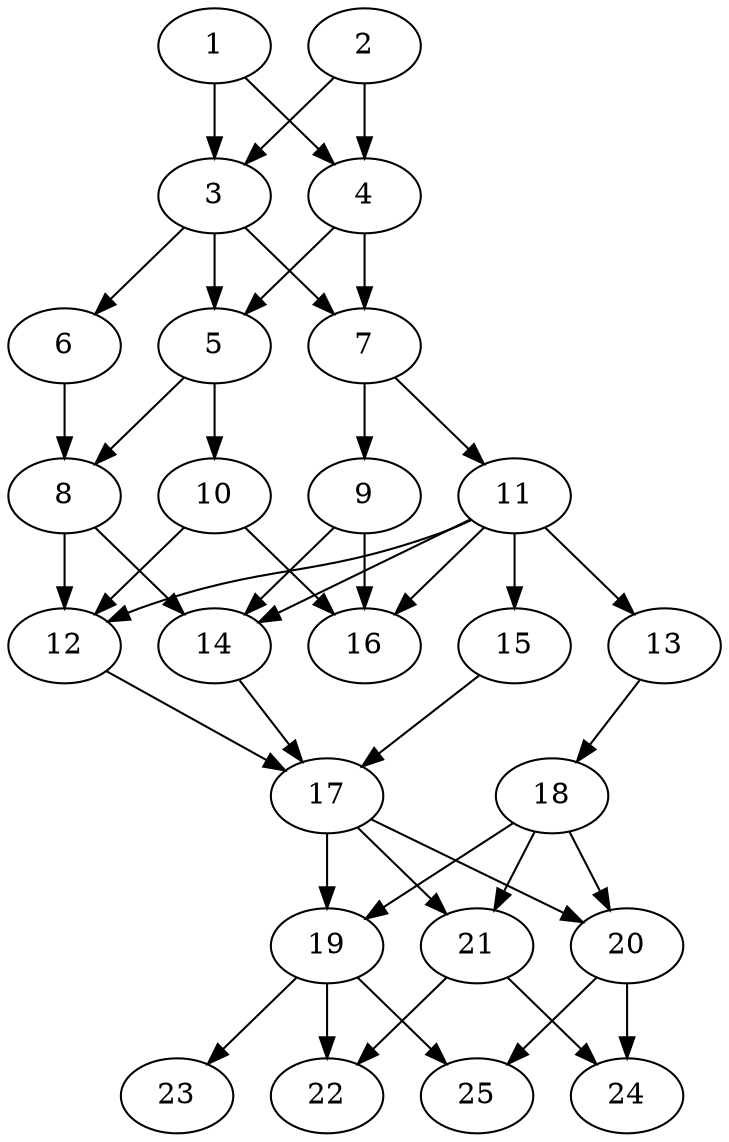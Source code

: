 // DAG automatically generated by daggen at Tue Aug  6 16:26:47 2019
// ./daggen --dot -n 25 --ccr 0.5 --fat 0.5 --regular 0.5 --density 0.8 --mindata 5242880 --maxdata 52428800 
digraph G {
  1 [size="95133696", alpha="0.18", expect_size="47566848"] 
  1 -> 3 [size ="47566848"]
  1 -> 4 [size ="47566848"]
  2 [size="27480064", alpha="0.06", expect_size="13740032"] 
  2 -> 3 [size ="13740032"]
  2 -> 4 [size ="13740032"]
  3 [size="67561472", alpha="0.12", expect_size="33780736"] 
  3 -> 5 [size ="33780736"]
  3 -> 6 [size ="33780736"]
  3 -> 7 [size ="33780736"]
  4 [size="81453056", alpha="0.19", expect_size="40726528"] 
  4 -> 5 [size ="40726528"]
  4 -> 7 [size ="40726528"]
  5 [size="63698944", alpha="0.05", expect_size="31849472"] 
  5 -> 8 [size ="31849472"]
  5 -> 10 [size ="31849472"]
  6 [size="36517888", alpha="0.09", expect_size="18258944"] 
  6 -> 8 [size ="18258944"]
  7 [size="47976448", alpha="0.16", expect_size="23988224"] 
  7 -> 9 [size ="23988224"]
  7 -> 11 [size ="23988224"]
  8 [size="77580288", alpha="0.18", expect_size="38790144"] 
  8 -> 12 [size ="38790144"]
  8 -> 14 [size ="38790144"]
  9 [size="95952896", alpha="0.13", expect_size="47976448"] 
  9 -> 14 [size ="47976448"]
  9 -> 16 [size ="47976448"]
  10 [size="74145792", alpha="0.02", expect_size="37072896"] 
  10 -> 12 [size ="37072896"]
  10 -> 16 [size ="37072896"]
  11 [size="42164224", alpha="0.08", expect_size="21082112"] 
  11 -> 12 [size ="21082112"]
  11 -> 13 [size ="21082112"]
  11 -> 14 [size ="21082112"]
  11 -> 15 [size ="21082112"]
  11 -> 16 [size ="21082112"]
  12 [size="33935360", alpha="0.13", expect_size="16967680"] 
  12 -> 17 [size ="16967680"]
  13 [size="62650368", alpha="0.19", expect_size="31325184"] 
  13 -> 18 [size ="31325184"]
  14 [size="26607616", alpha="0.01", expect_size="13303808"] 
  14 -> 17 [size ="13303808"]
  15 [size="24098816", alpha="0.18", expect_size="12049408"] 
  15 -> 17 [size ="12049408"]
  16 [size="47622144", alpha="0.02", expect_size="23811072"] 
  17 [size="90316800", alpha="0.14", expect_size="45158400"] 
  17 -> 19 [size ="45158400"]
  17 -> 20 [size ="45158400"]
  17 -> 21 [size ="45158400"]
  18 [size="70807552", alpha="0.10", expect_size="35403776"] 
  18 -> 19 [size ="35403776"]
  18 -> 20 [size ="35403776"]
  18 -> 21 [size ="35403776"]
  19 [size="61650944", alpha="0.10", expect_size="30825472"] 
  19 -> 22 [size ="30825472"]
  19 -> 23 [size ="30825472"]
  19 -> 25 [size ="30825472"]
  20 [size="27631616", alpha="0.12", expect_size="13815808"] 
  20 -> 24 [size ="13815808"]
  20 -> 25 [size ="13815808"]
  21 [size="37816320", alpha="0.12", expect_size="18908160"] 
  21 -> 22 [size ="18908160"]
  21 -> 24 [size ="18908160"]
  22 [size="73844736", alpha="0.15", expect_size="36922368"] 
  23 [size="39510016", alpha="0.11", expect_size="19755008"] 
  24 [size="32718848", alpha="0.01", expect_size="16359424"] 
  25 [size="38445056", alpha="0.03", expect_size="19222528"] 
}
